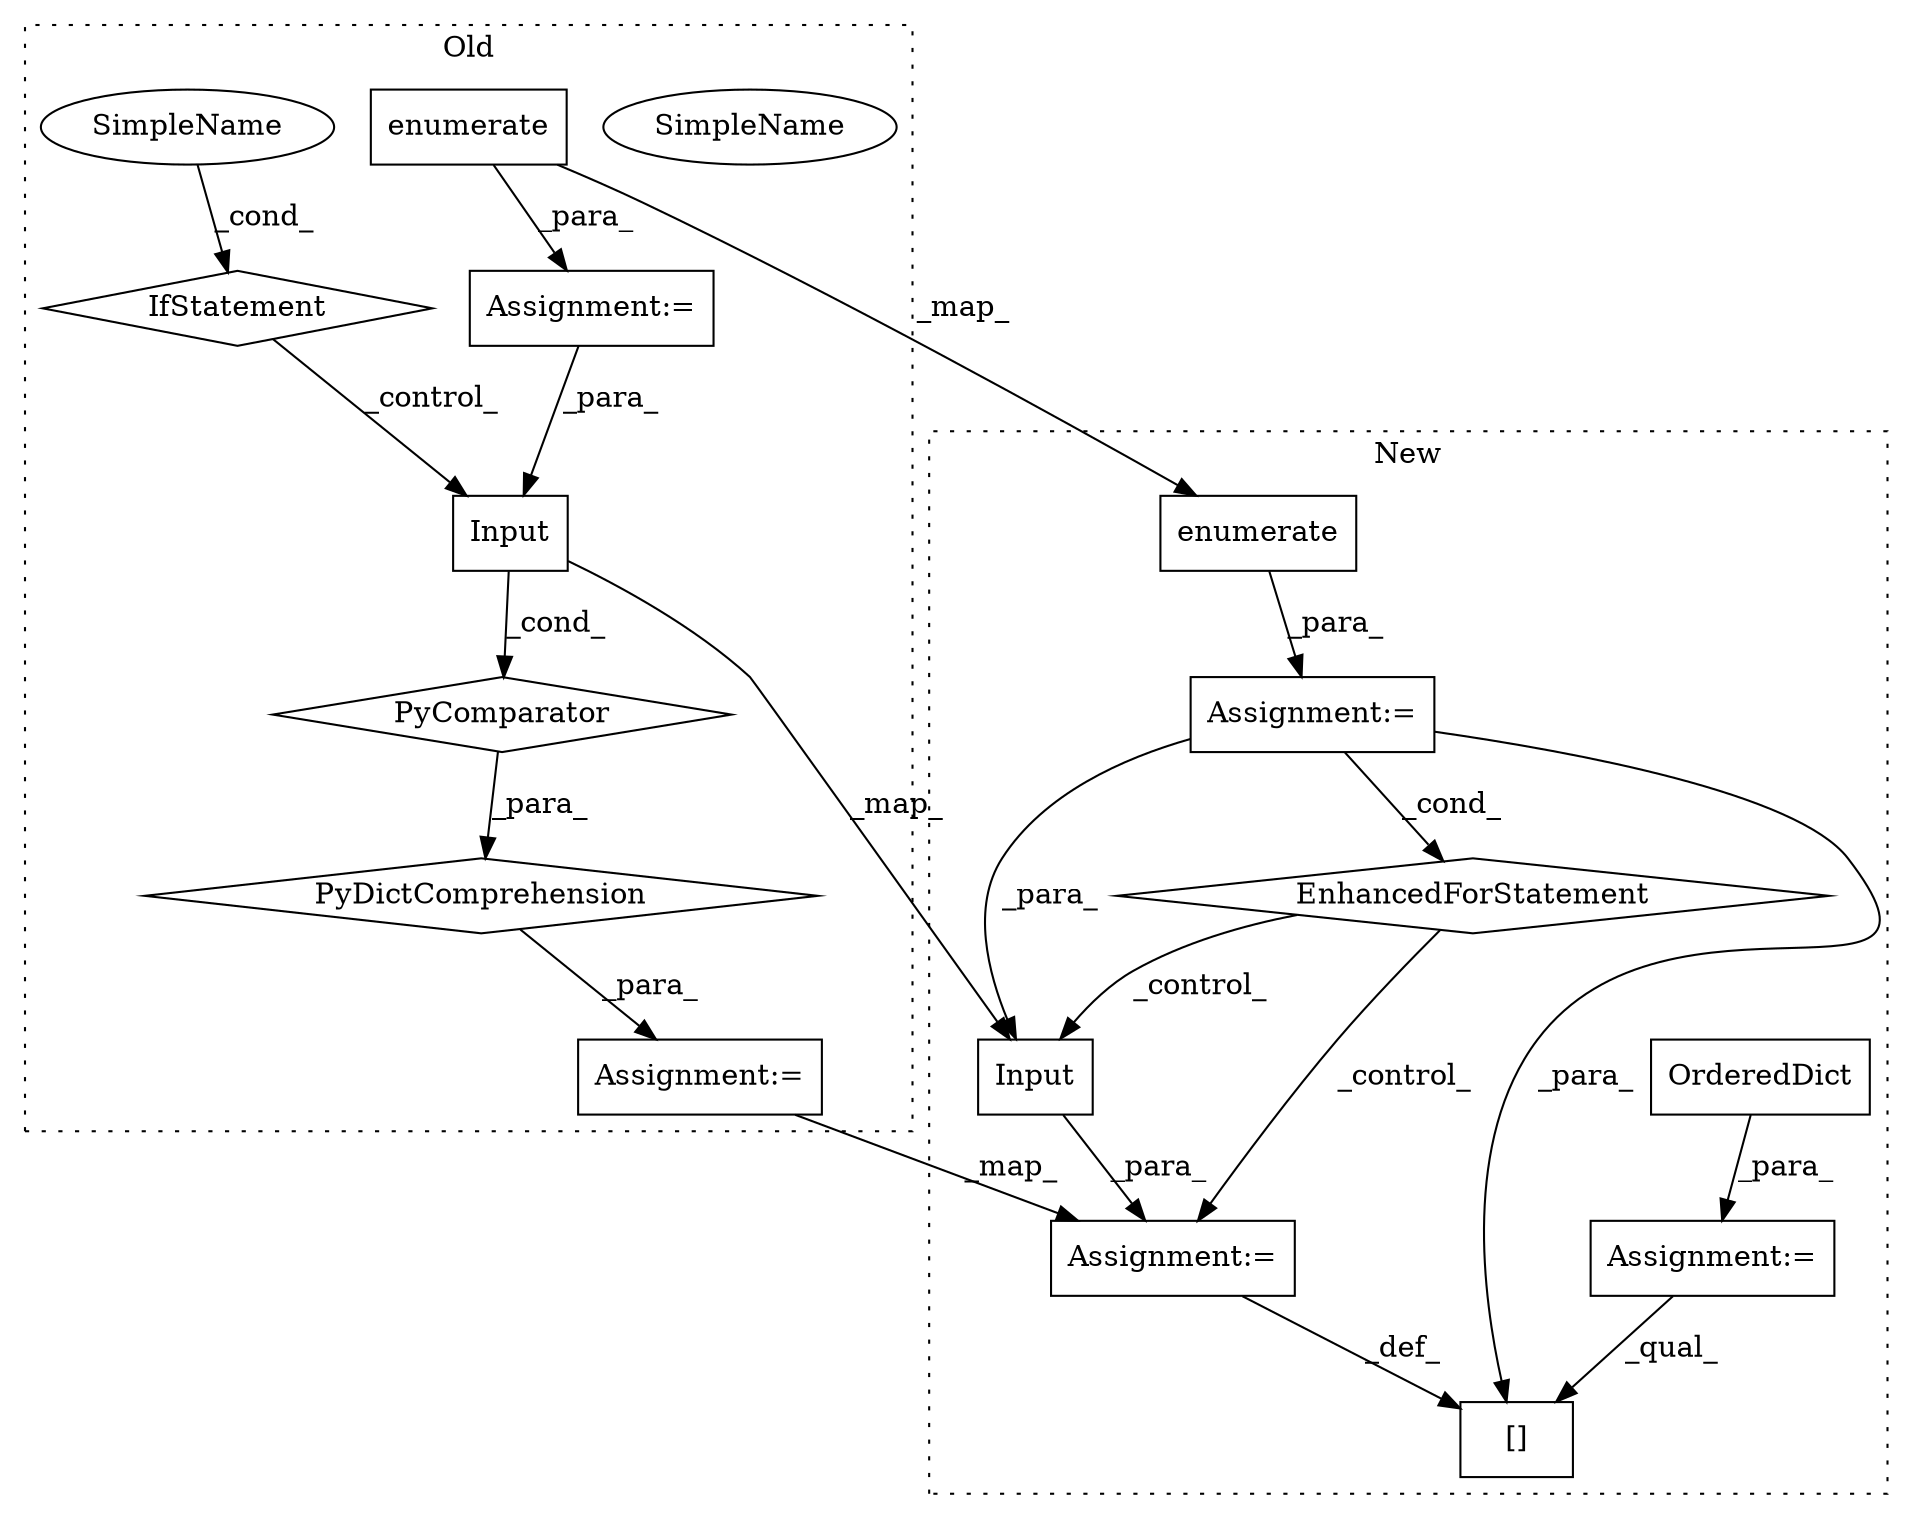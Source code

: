 digraph G {
subgraph cluster0 {
1 [label="PyComparator" a="113" s="791" l="56" shape="diamond"];
4 [label="Assignment:=" a="7" s="791" l="56" shape="box"];
8 [label="PyDictComprehension" a="110" s="610" l="245" shape="diamond"];
9 [label="Assignment:=" a="7" s="598" l="12" shape="box"];
11 [label="Input" a="32" s="619,706" l="11,1" shape="box"];
13 [label="SimpleName" a="42" s="842" l="5" shape="ellipse"];
14 [label="IfStatement" a="25" s="791" l="56" shape="diamond"];
16 [label="enumerate" a="32" s="801,837" l="10,1" shape="box"];
17 [label="SimpleName" a="42" s="842" l="5" shape="ellipse"];
label = "Old";
style="dotted";
}
subgraph cluster1 {
2 [label="OrderedDict" a="32" s="704" l="13" shape="box"];
3 [label="[]" a="2" s="844,866" l="13,1" shape="box"];
5 [label="Assignment:=" a="7" s="703" l="1" shape="box"];
6 [label="Assignment:=" a="7" s="723,834" l="63,2" shape="box"];
7 [label="EnhancedForStatement" a="70" s="723,834" l="63,2" shape="diamond"];
10 [label="Assignment:=" a="7" s="867" l="1" shape="box"];
12 [label="Input" a="32" s="868,962" l="13,1" shape="box"];
15 [label="enumerate" a="32" s="797,833" l="10,1" shape="box"];
label = "New";
style="dotted";
}
1 -> 8 [label="_para_"];
2 -> 5 [label="_para_"];
4 -> 11 [label="_para_"];
5 -> 3 [label="_qual_"];
6 -> 12 [label="_para_"];
6 -> 3 [label="_para_"];
6 -> 7 [label="_cond_"];
7 -> 10 [label="_control_"];
7 -> 12 [label="_control_"];
8 -> 9 [label="_para_"];
9 -> 10 [label="_map_"];
10 -> 3 [label="_def_"];
11 -> 1 [label="_cond_"];
11 -> 12 [label="_map_"];
12 -> 10 [label="_para_"];
14 -> 11 [label="_control_"];
15 -> 6 [label="_para_"];
16 -> 4 [label="_para_"];
16 -> 15 [label="_map_"];
17 -> 14 [label="_cond_"];
}